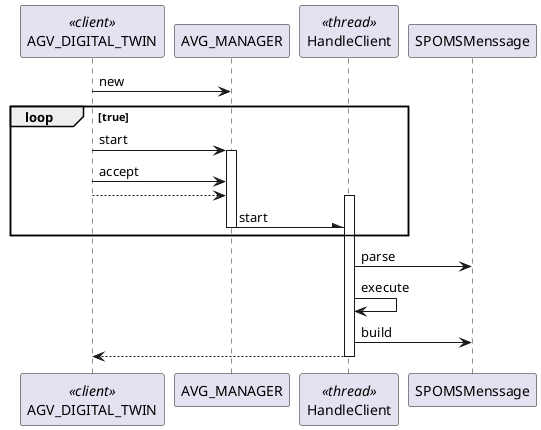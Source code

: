 @startuml

participant AGV_DIGITAL_TWIN <<client>>

AGV_DIGITAL_TWIN -> AVG_MANAGER : new
loop true
AGV_DIGITAL_TWIN -> AVG_MANAGER: start
Activate AVG_MANAGER
AGV_DIGITAL_TWIN -> AVG_MANAGER: accept

AGV_DIGITAL_TWIN --> AVG_MANAGER

participant HandleClient <<thread>>
activate HandleClient
AVG_MANAGER -\ HandleClient: start
deactivate AVG_MANAGER
end

HandleClient -> SPOMSMenssage:parse
HandleClient -> HandleClient: execute
HandleClient -> SPOMSMenssage:build

HandleClient --> AGV_DIGITAL_TWIN
deactivate HandleClient

@enduml
